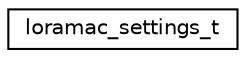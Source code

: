 digraph "Graphical Class Hierarchy"
{
 // LATEX_PDF_SIZE
  edge [fontname="Helvetica",fontsize="10",labelfontname="Helvetica",labelfontsize="10"];
  node [fontname="Helvetica",fontsize="10",shape=record];
  rankdir="LR";
  Node0 [label="loramac_settings_t",height=0.2,width=0.4,color="black", fillcolor="white", style="filled",URL="$structloramac__settings__t.html",tooltip="LoRaMAC communication settings."];
}
